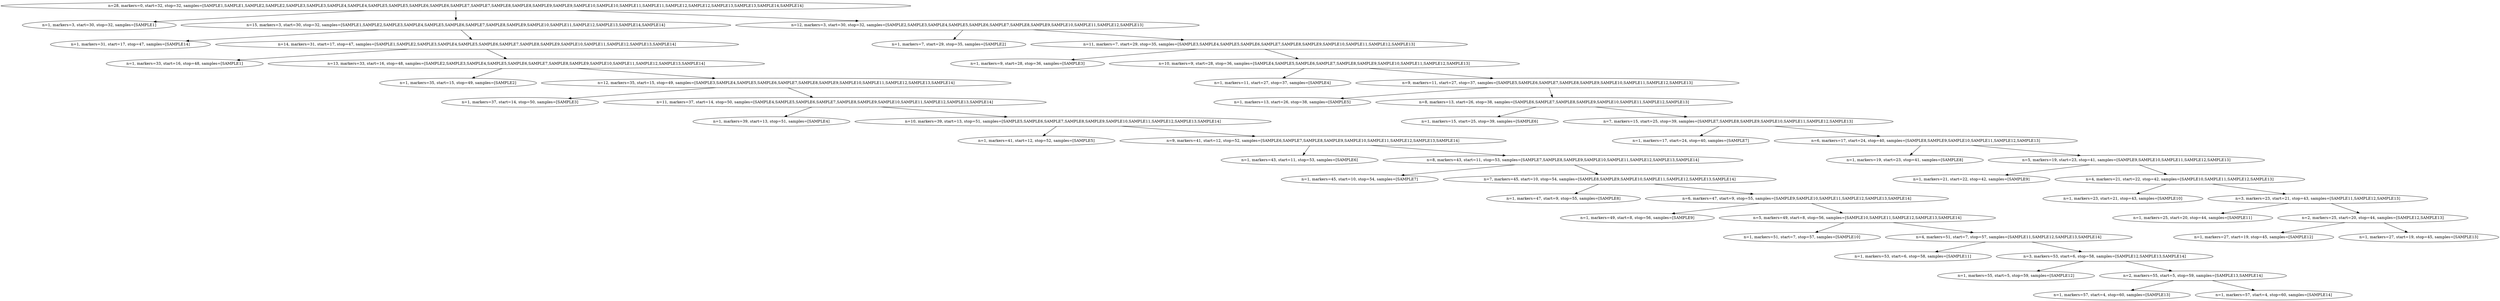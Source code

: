 digraph {
    0 [ label = "n=28, markers=0, start=32, stop=32, samples=[SAMPLE1,SAMPLE1,SAMPLE2,SAMPLE2,SAMPLE3,SAMPLE3,SAMPLE4,SAMPLE4,SAMPLE5,SAMPLE5,SAMPLE6,SAMPLE6,SAMPLE7,SAMPLE7,SAMPLE8,SAMPLE8,SAMPLE9,SAMPLE9,SAMPLE10,SAMPLE10,SAMPLE11,SAMPLE11,SAMPLE12,SAMPLE12,SAMPLE13,SAMPLE13,SAMPLE14,SAMPLE14]" ]
    1 [ label = "n=1, markers=3, start=30, stop=32, samples=[SAMPLE1]" ]
    2 [ label = "n=15, markers=3, start=30, stop=32, samples=[SAMPLE1,SAMPLE2,SAMPLE3,SAMPLE4,SAMPLE5,SAMPLE6,SAMPLE7,SAMPLE8,SAMPLE9,SAMPLE10,SAMPLE11,SAMPLE12,SAMPLE13,SAMPLE14,SAMPLE14]" ]
    3 [ label = "n=1, markers=31, start=17, stop=47, samples=[SAMPLE14]" ]
    4 [ label = "n=14, markers=31, start=17, stop=47, samples=[SAMPLE1,SAMPLE2,SAMPLE3,SAMPLE4,SAMPLE5,SAMPLE6,SAMPLE7,SAMPLE8,SAMPLE9,SAMPLE10,SAMPLE11,SAMPLE12,SAMPLE13,SAMPLE14]" ]
    5 [ label = "n=1, markers=33, start=16, stop=48, samples=[SAMPLE1]" ]
    6 [ label = "n=13, markers=33, start=16, stop=48, samples=[SAMPLE2,SAMPLE3,SAMPLE4,SAMPLE5,SAMPLE6,SAMPLE7,SAMPLE8,SAMPLE9,SAMPLE10,SAMPLE11,SAMPLE12,SAMPLE13,SAMPLE14]" ]
    7 [ label = "n=1, markers=35, start=15, stop=49, samples=[SAMPLE2]" ]
    8 [ label = "n=12, markers=35, start=15, stop=49, samples=[SAMPLE3,SAMPLE4,SAMPLE5,SAMPLE6,SAMPLE7,SAMPLE8,SAMPLE9,SAMPLE10,SAMPLE11,SAMPLE12,SAMPLE13,SAMPLE14]" ]
    9 [ label = "n=1, markers=37, start=14, stop=50, samples=[SAMPLE3]" ]
    10 [ label = "n=11, markers=37, start=14, stop=50, samples=[SAMPLE4,SAMPLE5,SAMPLE6,SAMPLE7,SAMPLE8,SAMPLE9,SAMPLE10,SAMPLE11,SAMPLE12,SAMPLE13,SAMPLE14]" ]
    11 [ label = "n=1, markers=39, start=13, stop=51, samples=[SAMPLE4]" ]
    12 [ label = "n=10, markers=39, start=13, stop=51, samples=[SAMPLE5,SAMPLE6,SAMPLE7,SAMPLE8,SAMPLE9,SAMPLE10,SAMPLE11,SAMPLE12,SAMPLE13,SAMPLE14]" ]
    13 [ label = "n=1, markers=41, start=12, stop=52, samples=[SAMPLE5]" ]
    14 [ label = "n=9, markers=41, start=12, stop=52, samples=[SAMPLE6,SAMPLE7,SAMPLE8,SAMPLE9,SAMPLE10,SAMPLE11,SAMPLE12,SAMPLE13,SAMPLE14]" ]
    15 [ label = "n=1, markers=43, start=11, stop=53, samples=[SAMPLE6]" ]
    16 [ label = "n=8, markers=43, start=11, stop=53, samples=[SAMPLE7,SAMPLE8,SAMPLE9,SAMPLE10,SAMPLE11,SAMPLE12,SAMPLE13,SAMPLE14]" ]
    17 [ label = "n=1, markers=45, start=10, stop=54, samples=[SAMPLE7]" ]
    18 [ label = "n=7, markers=45, start=10, stop=54, samples=[SAMPLE8,SAMPLE9,SAMPLE10,SAMPLE11,SAMPLE12,SAMPLE13,SAMPLE14]" ]
    19 [ label = "n=1, markers=47, start=9, stop=55, samples=[SAMPLE8]" ]
    20 [ label = "n=6, markers=47, start=9, stop=55, samples=[SAMPLE9,SAMPLE10,SAMPLE11,SAMPLE12,SAMPLE13,SAMPLE14]" ]
    21 [ label = "n=1, markers=49, start=8, stop=56, samples=[SAMPLE9]" ]
    22 [ label = "n=5, markers=49, start=8, stop=56, samples=[SAMPLE10,SAMPLE11,SAMPLE12,SAMPLE13,SAMPLE14]" ]
    23 [ label = "n=1, markers=51, start=7, stop=57, samples=[SAMPLE10]" ]
    24 [ label = "n=4, markers=51, start=7, stop=57, samples=[SAMPLE11,SAMPLE12,SAMPLE13,SAMPLE14]" ]
    25 [ label = "n=1, markers=53, start=6, stop=58, samples=[SAMPLE11]" ]
    26 [ label = "n=3, markers=53, start=6, stop=58, samples=[SAMPLE12,SAMPLE13,SAMPLE14]" ]
    27 [ label = "n=1, markers=55, start=5, stop=59, samples=[SAMPLE12]" ]
    28 [ label = "n=2, markers=55, start=5, stop=59, samples=[SAMPLE13,SAMPLE14]" ]
    29 [ label = "n=1, markers=57, start=4, stop=60, samples=[SAMPLE13]" ]
    30 [ label = "n=1, markers=57, start=4, stop=60, samples=[SAMPLE14]" ]
    31 [ label = "n=12, markers=3, start=30, stop=32, samples=[SAMPLE2,SAMPLE3,SAMPLE4,SAMPLE5,SAMPLE6,SAMPLE7,SAMPLE8,SAMPLE9,SAMPLE10,SAMPLE11,SAMPLE12,SAMPLE13]" ]
    32 [ label = "n=1, markers=7, start=29, stop=35, samples=[SAMPLE2]" ]
    33 [ label = "n=11, markers=7, start=29, stop=35, samples=[SAMPLE3,SAMPLE4,SAMPLE5,SAMPLE6,SAMPLE7,SAMPLE8,SAMPLE9,SAMPLE10,SAMPLE11,SAMPLE12,SAMPLE13]" ]
    34 [ label = "n=1, markers=9, start=28, stop=36, samples=[SAMPLE3]" ]
    35 [ label = "n=10, markers=9, start=28, stop=36, samples=[SAMPLE4,SAMPLE5,SAMPLE6,SAMPLE7,SAMPLE8,SAMPLE9,SAMPLE10,SAMPLE11,SAMPLE12,SAMPLE13]" ]
    36 [ label = "n=1, markers=11, start=27, stop=37, samples=[SAMPLE4]" ]
    37 [ label = "n=9, markers=11, start=27, stop=37, samples=[SAMPLE5,SAMPLE6,SAMPLE7,SAMPLE8,SAMPLE9,SAMPLE10,SAMPLE11,SAMPLE12,SAMPLE13]" ]
    38 [ label = "n=1, markers=13, start=26, stop=38, samples=[SAMPLE5]" ]
    39 [ label = "n=8, markers=13, start=26, stop=38, samples=[SAMPLE6,SAMPLE7,SAMPLE8,SAMPLE9,SAMPLE10,SAMPLE11,SAMPLE12,SAMPLE13]" ]
    40 [ label = "n=1, markers=15, start=25, stop=39, samples=[SAMPLE6]" ]
    41 [ label = "n=7, markers=15, start=25, stop=39, samples=[SAMPLE7,SAMPLE8,SAMPLE9,SAMPLE10,SAMPLE11,SAMPLE12,SAMPLE13]" ]
    42 [ label = "n=1, markers=17, start=24, stop=40, samples=[SAMPLE7]" ]
    43 [ label = "n=6, markers=17, start=24, stop=40, samples=[SAMPLE8,SAMPLE9,SAMPLE10,SAMPLE11,SAMPLE12,SAMPLE13]" ]
    44 [ label = "n=1, markers=19, start=23, stop=41, samples=[SAMPLE8]" ]
    45 [ label = "n=5, markers=19, start=23, stop=41, samples=[SAMPLE9,SAMPLE10,SAMPLE11,SAMPLE12,SAMPLE13]" ]
    46 [ label = "n=1, markers=21, start=22, stop=42, samples=[SAMPLE9]" ]
    47 [ label = "n=4, markers=21, start=22, stop=42, samples=[SAMPLE10,SAMPLE11,SAMPLE12,SAMPLE13]" ]
    48 [ label = "n=1, markers=23, start=21, stop=43, samples=[SAMPLE10]" ]
    49 [ label = "n=3, markers=23, start=21, stop=43, samples=[SAMPLE11,SAMPLE12,SAMPLE13]" ]
    50 [ label = "n=1, markers=25, start=20, stop=44, samples=[SAMPLE11]" ]
    51 [ label = "n=2, markers=25, start=20, stop=44, samples=[SAMPLE12,SAMPLE13]" ]
    52 [ label = "n=1, markers=27, start=19, stop=45, samples=[SAMPLE12]" ]
    53 [ label = "n=1, markers=27, start=19, stop=45, samples=[SAMPLE13]" ]
    0 -> 1 [ ]
    0 -> 2 [ ]
    2 -> 3 [ ]
    2 -> 4 [ ]
    4 -> 5 [ ]
    4 -> 6 [ ]
    6 -> 7 [ ]
    6 -> 8 [ ]
    8 -> 9 [ ]
    8 -> 10 [ ]
    10 -> 11 [ ]
    10 -> 12 [ ]
    12 -> 13 [ ]
    12 -> 14 [ ]
    14 -> 15 [ ]
    14 -> 16 [ ]
    16 -> 17 [ ]
    16 -> 18 [ ]
    18 -> 19 [ ]
    18 -> 20 [ ]
    20 -> 21 [ ]
    20 -> 22 [ ]
    22 -> 23 [ ]
    22 -> 24 [ ]
    24 -> 25 [ ]
    24 -> 26 [ ]
    26 -> 27 [ ]
    26 -> 28 [ ]
    28 -> 29 [ ]
    28 -> 30 [ ]
    0 -> 31 [ ]
    31 -> 32 [ ]
    31 -> 33 [ ]
    33 -> 34 [ ]
    33 -> 35 [ ]
    35 -> 36 [ ]
    35 -> 37 [ ]
    37 -> 38 [ ]
    37 -> 39 [ ]
    39 -> 40 [ ]
    39 -> 41 [ ]
    41 -> 42 [ ]
    41 -> 43 [ ]
    43 -> 44 [ ]
    43 -> 45 [ ]
    45 -> 46 [ ]
    45 -> 47 [ ]
    47 -> 48 [ ]
    47 -> 49 [ ]
    49 -> 50 [ ]
    49 -> 51 [ ]
    51 -> 52 [ ]
    51 -> 53 [ ]
}
